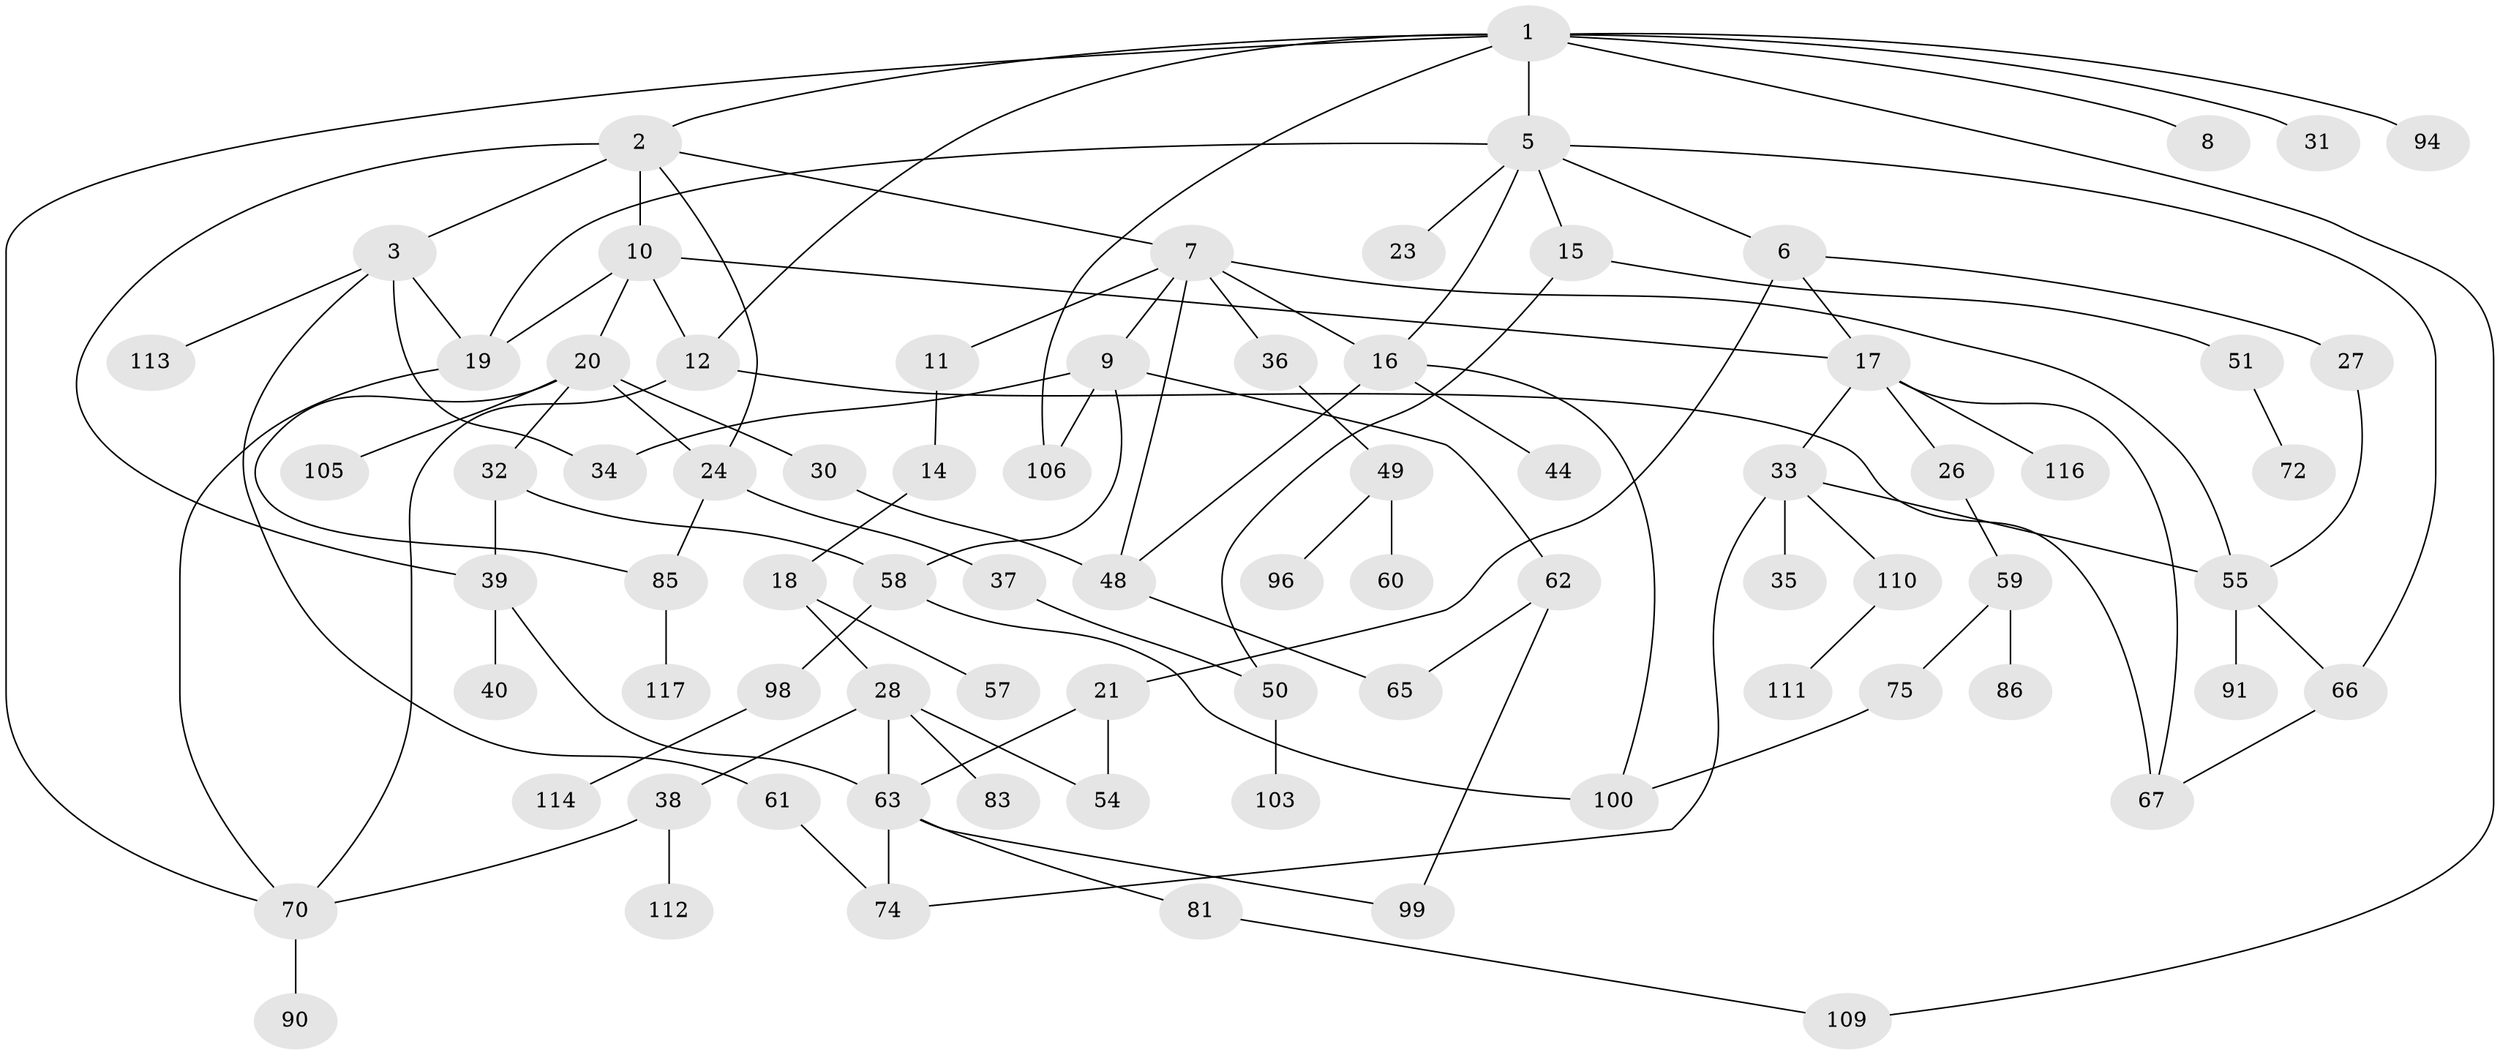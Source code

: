 // Generated by graph-tools (version 1.1) at 2025/51/02/27/25 19:51:40]
// undirected, 78 vertices, 109 edges
graph export_dot {
graph [start="1"]
  node [color=gray90,style=filled];
  1 [super="+89"];
  2 [super="+4"];
  3 [super="+25"];
  5 [super="+13"];
  6;
  7 [super="+82"];
  8 [super="+88"];
  9 [super="+52"];
  10 [super="+22"];
  11;
  12;
  14;
  15 [super="+45"];
  16 [super="+71"];
  17 [super="+95"];
  18 [super="+43"];
  19 [super="+93"];
  20 [super="+29"];
  21;
  23;
  24 [super="+53"];
  26;
  27 [super="+41"];
  28 [super="+47"];
  30;
  31;
  32;
  33;
  34;
  35;
  36;
  37 [super="+42"];
  38 [super="+76"];
  39 [super="+46"];
  40 [super="+107"];
  44;
  48 [super="+79"];
  49 [super="+56"];
  50 [super="+77"];
  51 [super="+69"];
  54 [super="+87"];
  55 [super="+80"];
  57;
  58 [super="+108"];
  59 [super="+64"];
  60;
  61;
  62 [super="+73"];
  63 [super="+68"];
  65 [super="+101"];
  66;
  67 [super="+92"];
  70 [super="+78"];
  72 [super="+84"];
  74;
  75;
  81;
  83;
  85 [super="+104"];
  86;
  90 [super="+97"];
  91;
  94;
  96;
  98;
  99 [super="+115"];
  100 [super="+102"];
  103;
  105;
  106;
  109;
  110;
  111;
  112;
  113;
  114;
  116;
  117;
  1 -- 2;
  1 -- 5;
  1 -- 8;
  1 -- 12;
  1 -- 31;
  1 -- 109;
  1 -- 106;
  1 -- 94;
  1 -- 70;
  2 -- 3;
  2 -- 10;
  2 -- 39;
  2 -- 24;
  2 -- 7;
  3 -- 34;
  3 -- 61;
  3 -- 113;
  3 -- 19;
  5 -- 6;
  5 -- 15;
  5 -- 16;
  5 -- 66;
  5 -- 19;
  5 -- 23;
  6 -- 17;
  6 -- 21;
  6 -- 27;
  7 -- 9;
  7 -- 11;
  7 -- 36;
  7 -- 55;
  7 -- 48;
  7 -- 16;
  9 -- 62;
  9 -- 106;
  9 -- 34;
  9 -- 58;
  10 -- 20;
  10 -- 17;
  10 -- 19;
  10 -- 12;
  11 -- 14;
  12 -- 70;
  12 -- 67;
  14 -- 18;
  15 -- 50;
  15 -- 51;
  16 -- 44;
  16 -- 100;
  16 -- 48;
  17 -- 26;
  17 -- 33;
  17 -- 67;
  17 -- 116;
  18 -- 28;
  18 -- 57;
  19 -- 70;
  20 -- 32;
  20 -- 85;
  20 -- 105;
  20 -- 30;
  20 -- 24;
  21 -- 63;
  21 -- 54;
  24 -- 37;
  24 -- 85;
  26 -- 59;
  27 -- 55;
  28 -- 38;
  28 -- 54;
  28 -- 83;
  28 -- 63;
  30 -- 48;
  32 -- 58;
  32 -- 39;
  33 -- 35;
  33 -- 55;
  33 -- 74;
  33 -- 110;
  36 -- 49;
  37 -- 50;
  38 -- 112;
  38 -- 70;
  39 -- 40;
  39 -- 63;
  48 -- 65;
  49 -- 96;
  49 -- 60;
  50 -- 103;
  51 -- 72;
  55 -- 66;
  55 -- 91;
  58 -- 98;
  58 -- 100;
  59 -- 75;
  59 -- 86;
  61 -- 74;
  62 -- 65;
  62 -- 99;
  63 -- 81;
  63 -- 74;
  63 -- 99;
  66 -- 67;
  70 -- 90;
  75 -- 100;
  81 -- 109;
  85 -- 117;
  98 -- 114;
  110 -- 111;
}
